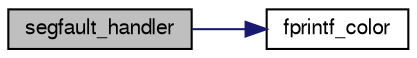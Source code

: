 digraph "segfault_handler"
{
  edge [fontname="FreeSans",fontsize="10",labelfontname="FreeSans",labelfontsize="10"];
  node [fontname="FreeSans",fontsize="10",shape=record];
  rankdir="LR";
  Node1 [label="segfault_handler",height=0.2,width=0.4,color="black", fillcolor="grey75", style="filled", fontcolor="black"];
  Node1 -> Node2 [color="midnightblue",fontsize="10",style="solid",fontname="FreeSans"];
  Node2 [label="fprintf_color",height=0.2,width=0.4,color="black", fillcolor="white", style="filled",URL="$d3/d68/_utilities__print_8h.html#ad7bc2708d6f29fc64b4b961eac94c2da"];
}
